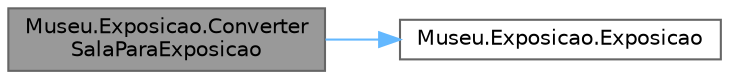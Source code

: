 digraph "Museu.Exposicao.ConverterSalaParaExposicao"
{
 // LATEX_PDF_SIZE
  bgcolor="transparent";
  edge [fontname=Helvetica,fontsize=10,labelfontname=Helvetica,labelfontsize=10];
  node [fontname=Helvetica,fontsize=10,shape=box,height=0.2,width=0.4];
  rankdir="LR";
  Node1 [id="Node000001",label="Museu.Exposicao.Converter\lSalaParaExposicao",height=0.2,width=0.4,color="gray40", fillcolor="grey60", style="filled", fontcolor="black",tooltip=" "];
  Node1 -> Node2 [id="edge1_Node000001_Node000002",color="steelblue1",style="solid",tooltip=" "];
  Node2 [id="Node000002",label="Museu.Exposicao.Exposicao",height=0.2,width=0.4,color="grey40", fillcolor="white", style="filled",URL="$class_museu_1_1_exposicao.html#a4711f25ad793322ff88a6e453337aa09",tooltip=" "];
}
